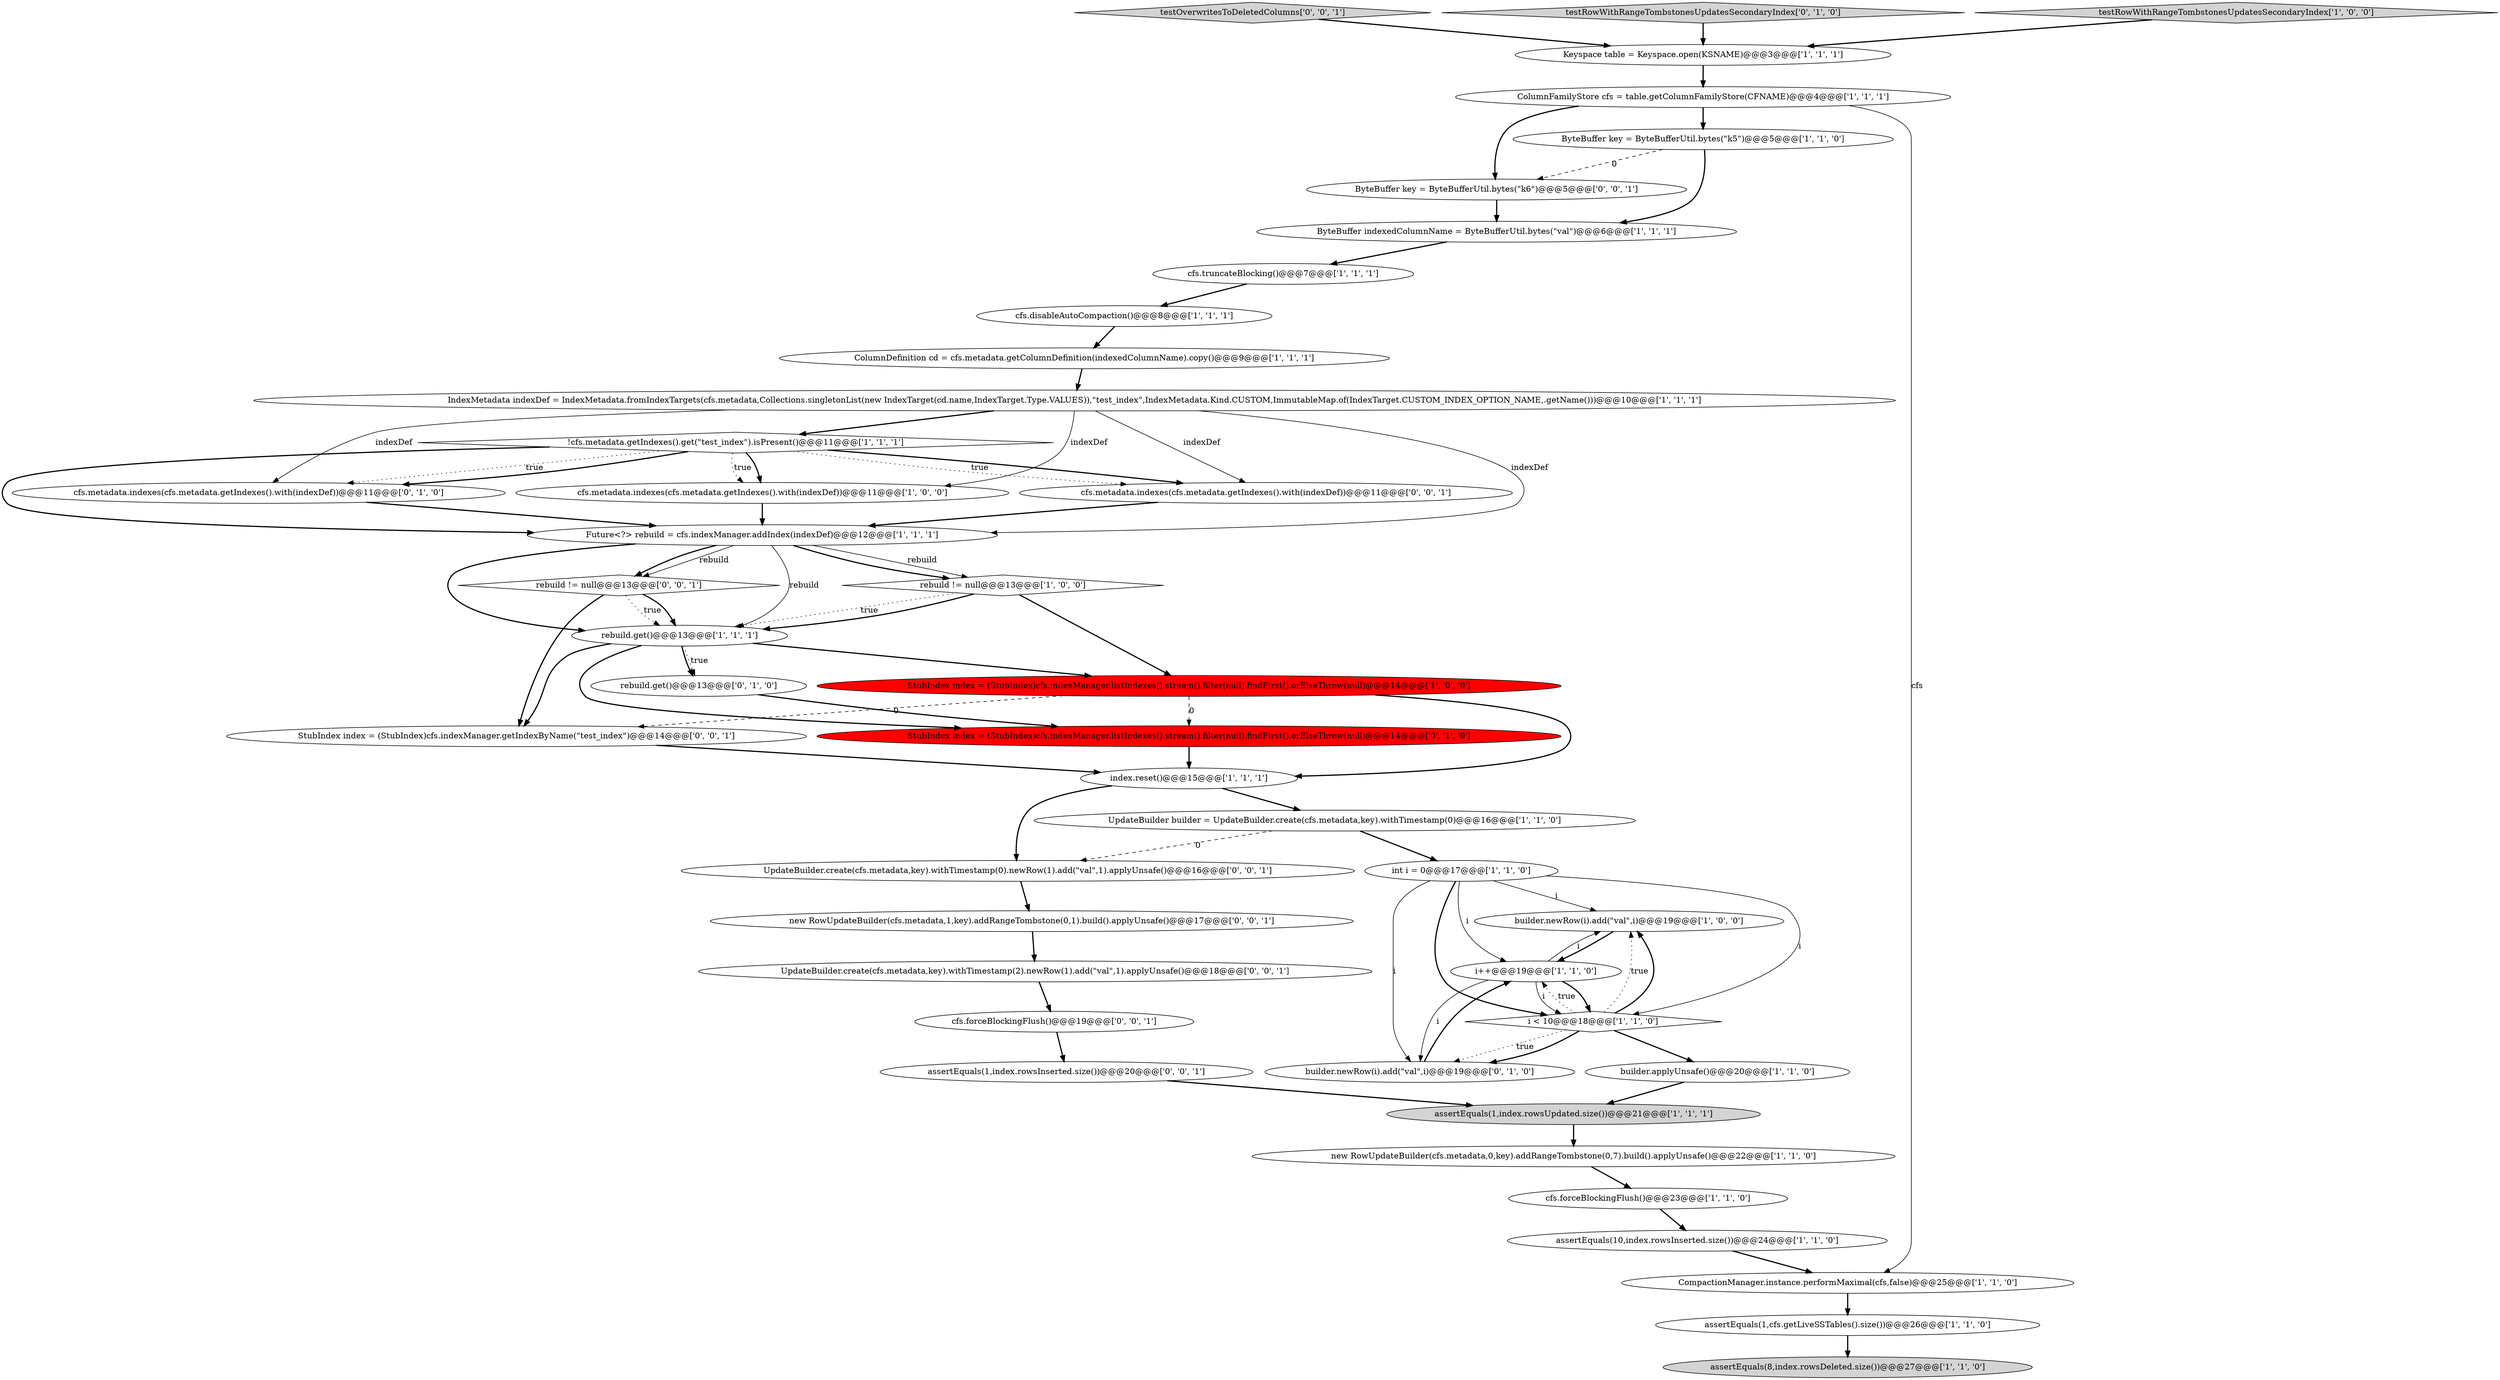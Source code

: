 digraph {
32 [style = filled, label = "rebuild.get()@@@13@@@['0', '1', '0']", fillcolor = white, shape = ellipse image = "AAA0AAABBB2BBB"];
11 [style = filled, label = "assertEquals(10,index.rowsInserted.size())@@@24@@@['1', '1', '0']", fillcolor = white, shape = ellipse image = "AAA0AAABBB1BBB"];
36 [style = filled, label = "assertEquals(1,index.rowsInserted.size())@@@20@@@['0', '0', '1']", fillcolor = white, shape = ellipse image = "AAA0AAABBB3BBB"];
31 [style = filled, label = "cfs.metadata.indexes(cfs.metadata.getIndexes().with(indexDef))@@@11@@@['0', '1', '0']", fillcolor = white, shape = ellipse image = "AAA0AAABBB2BBB"];
7 [style = filled, label = "builder.newRow(i).add(\"val\",i)@@@19@@@['1', '0', '0']", fillcolor = white, shape = ellipse image = "AAA0AAABBB1BBB"];
19 [style = filled, label = "int i = 0@@@17@@@['1', '1', '0']", fillcolor = white, shape = ellipse image = "AAA0AAABBB1BBB"];
14 [style = filled, label = "ColumnDefinition cd = cfs.metadata.getColumnDefinition(indexedColumnName).copy()@@@9@@@['1', '1', '1']", fillcolor = white, shape = ellipse image = "AAA0AAABBB1BBB"];
33 [style = filled, label = "StubIndex index = (StubIndex)cfs.indexManager.listIndexes().stream().filter(null).findFirst().orElseThrow(null)@@@14@@@['0', '1', '0']", fillcolor = red, shape = ellipse image = "AAA1AAABBB2BBB"];
40 [style = filled, label = "ByteBuffer key = ByteBufferUtil.bytes(\"k6\")@@@5@@@['0', '0', '1']", fillcolor = white, shape = ellipse image = "AAA0AAABBB3BBB"];
42 [style = filled, label = "UpdateBuilder.create(cfs.metadata,key).withTimestamp(0).newRow(1).add(\"val\",1).applyUnsafe()@@@16@@@['0', '0', '1']", fillcolor = white, shape = ellipse image = "AAA0AAABBB3BBB"];
6 [style = filled, label = "assertEquals(8,index.rowsDeleted.size())@@@27@@@['1', '1', '0']", fillcolor = lightgray, shape = ellipse image = "AAA0AAABBB1BBB"];
17 [style = filled, label = "ColumnFamilyStore cfs = table.getColumnFamilyStore(CFNAME)@@@4@@@['1', '1', '1']", fillcolor = white, shape = ellipse image = "AAA0AAABBB1BBB"];
41 [style = filled, label = "cfs.metadata.indexes(cfs.metadata.getIndexes().with(indexDef))@@@11@@@['0', '0', '1']", fillcolor = white, shape = ellipse image = "AAA0AAABBB3BBB"];
16 [style = filled, label = "cfs.forceBlockingFlush()@@@23@@@['1', '1', '0']", fillcolor = white, shape = ellipse image = "AAA0AAABBB1BBB"];
12 [style = filled, label = "UpdateBuilder builder = UpdateBuilder.create(cfs.metadata,key).withTimestamp(0)@@@16@@@['1', '1', '0']", fillcolor = white, shape = ellipse image = "AAA0AAABBB1BBB"];
39 [style = filled, label = "rebuild != null@@@13@@@['0', '0', '1']", fillcolor = white, shape = diamond image = "AAA0AAABBB3BBB"];
24 [style = filled, label = "index.reset()@@@15@@@['1', '1', '1']", fillcolor = white, shape = ellipse image = "AAA0AAABBB1BBB"];
20 [style = filled, label = "builder.applyUnsafe()@@@20@@@['1', '1', '0']", fillcolor = white, shape = ellipse image = "AAA0AAABBB1BBB"];
38 [style = filled, label = "cfs.forceBlockingFlush()@@@19@@@['0', '0', '1']", fillcolor = white, shape = ellipse image = "AAA0AAABBB3BBB"];
43 [style = filled, label = "testOverwritesToDeletedColumns['0', '0', '1']", fillcolor = lightgray, shape = diamond image = "AAA0AAABBB3BBB"];
26 [style = filled, label = "!cfs.metadata.getIndexes().get(\"test_index\").isPresent()@@@11@@@['1', '1', '1']", fillcolor = white, shape = diamond image = "AAA0AAABBB1BBB"];
1 [style = filled, label = "Future<?> rebuild = cfs.indexManager.addIndex(indexDef)@@@12@@@['1', '1', '1']", fillcolor = white, shape = ellipse image = "AAA0AAABBB1BBB"];
25 [style = filled, label = "IndexMetadata indexDef = IndexMetadata.fromIndexTargets(cfs.metadata,Collections.singletonList(new IndexTarget(cd.name,IndexTarget.Type.VALUES)),\"test_index\",IndexMetadata.Kind.CUSTOM,ImmutableMap.of(IndexTarget.CUSTOM_INDEX_OPTION_NAME,.getName()))@@@10@@@['1', '1', '1']", fillcolor = white, shape = ellipse image = "AAA0AAABBB1BBB"];
15 [style = filled, label = "Keyspace table = Keyspace.open(KSNAME)@@@3@@@['1', '1', '1']", fillcolor = white, shape = ellipse image = "AAA0AAABBB1BBB"];
29 [style = filled, label = "builder.newRow(i).add(\"val\",i)@@@19@@@['0', '1', '0']", fillcolor = white, shape = ellipse image = "AAA0AAABBB2BBB"];
30 [style = filled, label = "testRowWithRangeTombstonesUpdatesSecondaryIndex['0', '1', '0']", fillcolor = lightgray, shape = diamond image = "AAA0AAABBB2BBB"];
28 [style = filled, label = "assertEquals(1,cfs.getLiveSSTables().size())@@@26@@@['1', '1', '0']", fillcolor = white, shape = ellipse image = "AAA0AAABBB1BBB"];
21 [style = filled, label = "ByteBuffer indexedColumnName = ByteBufferUtil.bytes(\"val\")@@@6@@@['1', '1', '1']", fillcolor = white, shape = ellipse image = "AAA0AAABBB1BBB"];
35 [style = filled, label = "UpdateBuilder.create(cfs.metadata,key).withTimestamp(2).newRow(1).add(\"val\",1).applyUnsafe()@@@18@@@['0', '0', '1']", fillcolor = white, shape = ellipse image = "AAA0AAABBB3BBB"];
10 [style = filled, label = "cfs.metadata.indexes(cfs.metadata.getIndexes().with(indexDef))@@@11@@@['1', '0', '0']", fillcolor = white, shape = ellipse image = "AAA0AAABBB1BBB"];
22 [style = filled, label = "CompactionManager.instance.performMaximal(cfs,false)@@@25@@@['1', '1', '0']", fillcolor = white, shape = ellipse image = "AAA0AAABBB1BBB"];
0 [style = filled, label = "cfs.disableAutoCompaction()@@@8@@@['1', '1', '1']", fillcolor = white, shape = ellipse image = "AAA0AAABBB1BBB"];
23 [style = filled, label = "assertEquals(1,index.rowsUpdated.size())@@@21@@@['1', '1', '1']", fillcolor = lightgray, shape = ellipse image = "AAA0AAABBB1BBB"];
18 [style = filled, label = "rebuild.get()@@@13@@@['1', '1', '1']", fillcolor = white, shape = ellipse image = "AAA0AAABBB1BBB"];
4 [style = filled, label = "rebuild != null@@@13@@@['1', '0', '0']", fillcolor = white, shape = diamond image = "AAA0AAABBB1BBB"];
3 [style = filled, label = "ByteBuffer key = ByteBufferUtil.bytes(\"k5\")@@@5@@@['1', '1', '0']", fillcolor = white, shape = ellipse image = "AAA0AAABBB1BBB"];
5 [style = filled, label = "i < 10@@@18@@@['1', '1', '0']", fillcolor = white, shape = diamond image = "AAA0AAABBB1BBB"];
37 [style = filled, label = "new RowUpdateBuilder(cfs.metadata,1,key).addRangeTombstone(0,1).build().applyUnsafe()@@@17@@@['0', '0', '1']", fillcolor = white, shape = ellipse image = "AAA0AAABBB3BBB"];
34 [style = filled, label = "StubIndex index = (StubIndex)cfs.indexManager.getIndexByName(\"test_index\")@@@14@@@['0', '0', '1']", fillcolor = white, shape = ellipse image = "AAA0AAABBB3BBB"];
27 [style = filled, label = "i++@@@19@@@['1', '1', '0']", fillcolor = white, shape = ellipse image = "AAA0AAABBB1BBB"];
8 [style = filled, label = "cfs.truncateBlocking()@@@7@@@['1', '1', '1']", fillcolor = white, shape = ellipse image = "AAA0AAABBB1BBB"];
2 [style = filled, label = "StubIndex index = (StubIndex)cfs.indexManager.listIndexes().stream().filter(null).findFirst().orElseThrow(null)@@@14@@@['1', '0', '0']", fillcolor = red, shape = ellipse image = "AAA1AAABBB1BBB"];
13 [style = filled, label = "testRowWithRangeTombstonesUpdatesSecondaryIndex['1', '0', '0']", fillcolor = lightgray, shape = diamond image = "AAA0AAABBB1BBB"];
9 [style = filled, label = "new RowUpdateBuilder(cfs.metadata,0,key).addRangeTombstone(0,7).build().applyUnsafe()@@@22@@@['1', '1', '0']", fillcolor = white, shape = ellipse image = "AAA0AAABBB1BBB"];
1->4 [style = solid, label="rebuild"];
4->18 [style = dotted, label="true"];
28->6 [style = bold, label=""];
14->25 [style = bold, label=""];
3->40 [style = dashed, label="0"];
27->7 [style = solid, label="i"];
5->20 [style = bold, label=""];
26->10 [style = bold, label=""];
39->18 [style = dotted, label="true"];
21->8 [style = bold, label=""];
31->1 [style = bold, label=""];
25->10 [style = solid, label="indexDef"];
9->16 [style = bold, label=""];
1->39 [style = solid, label="rebuild"];
39->18 [style = bold, label=""];
8->0 [style = bold, label=""];
19->5 [style = bold, label=""];
15->17 [style = bold, label=""];
0->14 [style = bold, label=""];
27->5 [style = solid, label="i"];
34->24 [style = bold, label=""];
25->31 [style = solid, label="indexDef"];
1->18 [style = solid, label="rebuild"];
18->32 [style = bold, label=""];
35->38 [style = bold, label=""];
27->5 [style = bold, label=""];
2->24 [style = bold, label=""];
5->29 [style = dotted, label="true"];
17->22 [style = solid, label="cfs"];
26->41 [style = dotted, label="true"];
5->29 [style = bold, label=""];
1->4 [style = bold, label=""];
19->29 [style = solid, label="i"];
25->41 [style = solid, label="indexDef"];
39->34 [style = bold, label=""];
26->1 [style = bold, label=""];
4->18 [style = bold, label=""];
4->2 [style = bold, label=""];
29->27 [style = bold, label=""];
20->23 [style = bold, label=""];
5->7 [style = dotted, label="true"];
25->26 [style = bold, label=""];
5->7 [style = bold, label=""];
2->33 [style = dashed, label="0"];
13->15 [style = bold, label=""];
10->1 [style = bold, label=""];
40->21 [style = bold, label=""];
27->29 [style = solid, label="i"];
30->15 [style = bold, label=""];
1->39 [style = bold, label=""];
24->12 [style = bold, label=""];
42->37 [style = bold, label=""];
18->34 [style = bold, label=""];
18->33 [style = bold, label=""];
17->40 [style = bold, label=""];
22->28 [style = bold, label=""];
19->7 [style = solid, label="i"];
32->33 [style = bold, label=""];
26->41 [style = bold, label=""];
26->31 [style = dotted, label="true"];
26->31 [style = bold, label=""];
12->42 [style = dashed, label="0"];
25->1 [style = solid, label="indexDef"];
33->24 [style = bold, label=""];
5->27 [style = dotted, label="true"];
17->3 [style = bold, label=""];
11->22 [style = bold, label=""];
3->21 [style = bold, label=""];
37->35 [style = bold, label=""];
24->42 [style = bold, label=""];
19->27 [style = solid, label="i"];
16->11 [style = bold, label=""];
38->36 [style = bold, label=""];
1->18 [style = bold, label=""];
41->1 [style = bold, label=""];
18->2 [style = bold, label=""];
18->32 [style = dotted, label="true"];
36->23 [style = bold, label=""];
43->15 [style = bold, label=""];
19->5 [style = solid, label="i"];
26->10 [style = dotted, label="true"];
2->34 [style = dashed, label="0"];
7->27 [style = bold, label=""];
12->19 [style = bold, label=""];
23->9 [style = bold, label=""];
}
